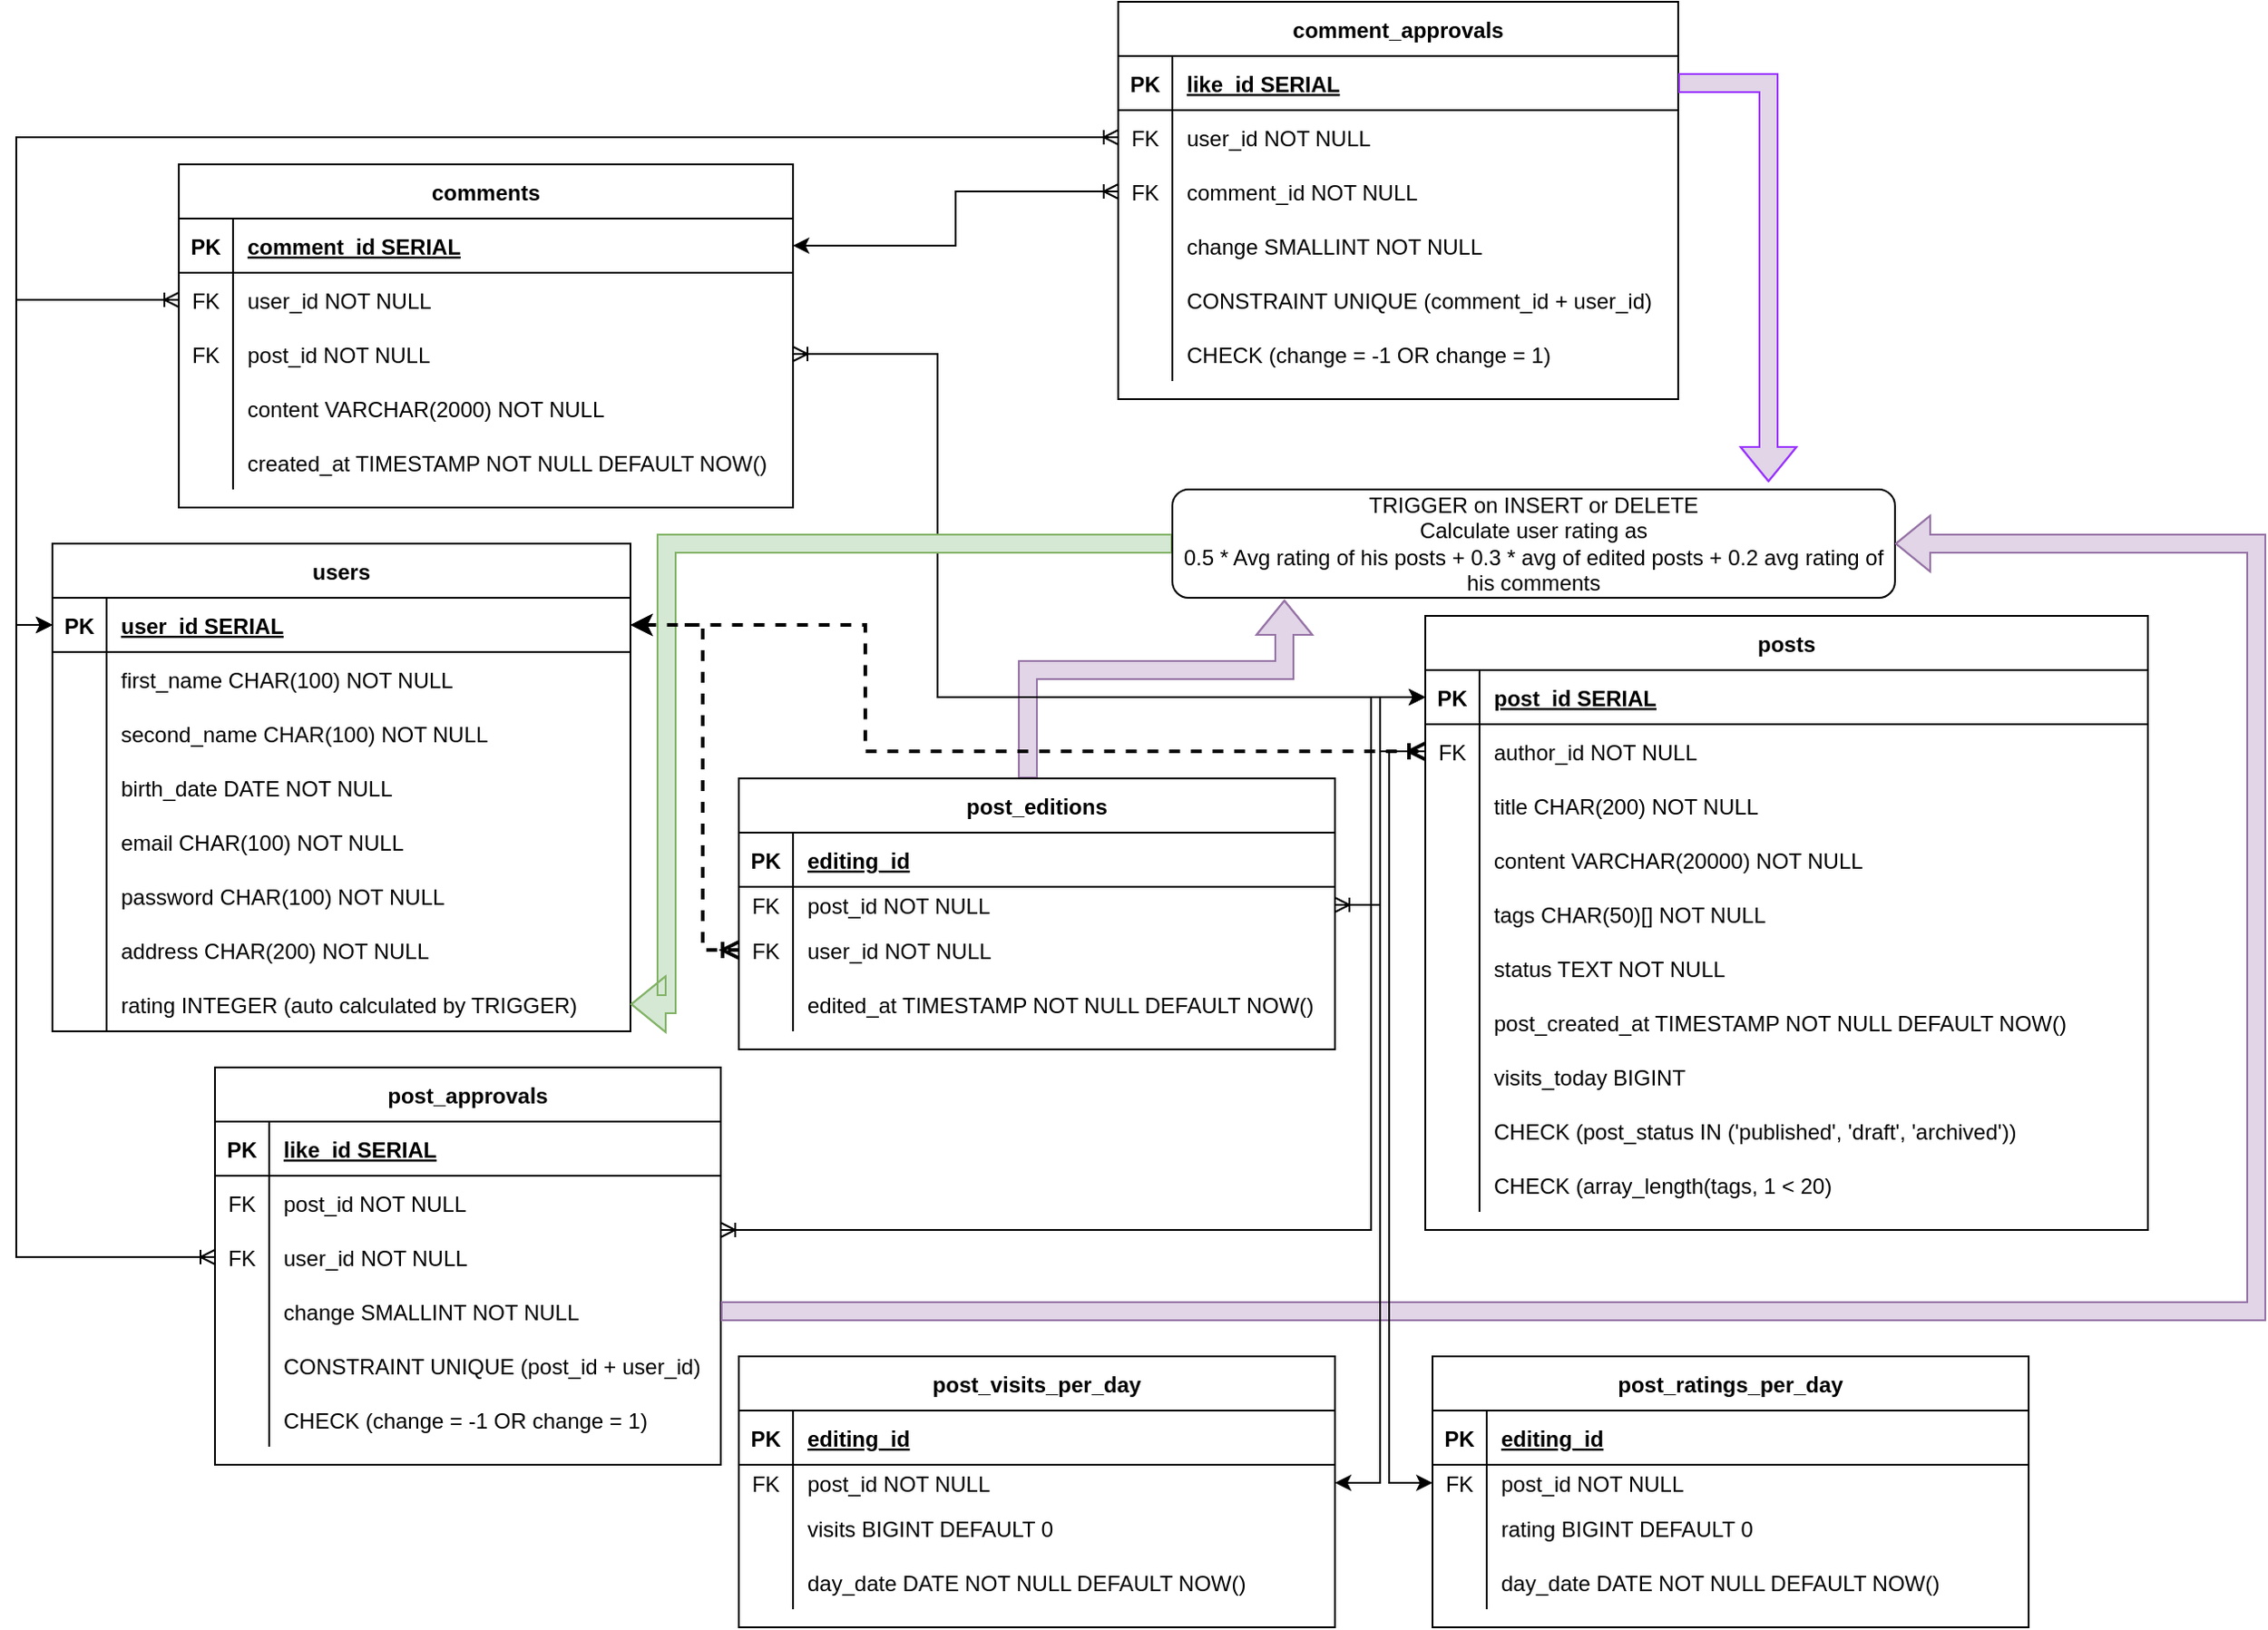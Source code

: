 <mxfile version="17.2.1" type="device"><diagram id="R2lEEEUBdFMjLlhIrx00" name="Page-1"><mxGraphModel dx="1102" dy="851" grid="1" gridSize="10" guides="1" tooltips="1" connect="1" arrows="1" fold="1" page="1" pageScale="1" pageWidth="850" pageHeight="1100" math="0" shadow="0" extFonts="Permanent Marker^https://fonts.googleapis.com/css?family=Permanent+Marker"><root><mxCell id="0"/><mxCell id="1" parent="0"/><mxCell id="bnBI5AGG5xUgS_cQOSex-1" value="users" style="shape=table;startSize=30;container=1;collapsible=1;childLayout=tableLayout;fixedRows=1;rowLines=0;fontStyle=1;align=center;resizeLast=1;" parent="1" vertex="1"><mxGeometry x="30" y="440" width="320" height="270" as="geometry"/></mxCell><mxCell id="bnBI5AGG5xUgS_cQOSex-2" value="" style="shape=partialRectangle;collapsible=0;dropTarget=0;pointerEvents=0;fillColor=none;points=[[0,0.5],[1,0.5]];portConstraint=eastwest;top=0;left=0;right=0;bottom=1;" parent="bnBI5AGG5xUgS_cQOSex-1" vertex="1"><mxGeometry y="30" width="320" height="30" as="geometry"/></mxCell><mxCell id="bnBI5AGG5xUgS_cQOSex-3" value="PK" style="shape=partialRectangle;overflow=hidden;connectable=0;fillColor=none;top=0;left=0;bottom=0;right=0;fontStyle=1;" parent="bnBI5AGG5xUgS_cQOSex-2" vertex="1"><mxGeometry width="30" height="30" as="geometry"><mxRectangle width="30" height="30" as="alternateBounds"/></mxGeometry></mxCell><mxCell id="bnBI5AGG5xUgS_cQOSex-4" value="user_id SERIAL" style="shape=partialRectangle;overflow=hidden;connectable=0;fillColor=none;top=0;left=0;bottom=0;right=0;align=left;spacingLeft=6;fontStyle=5;" parent="bnBI5AGG5xUgS_cQOSex-2" vertex="1"><mxGeometry x="30" width="290" height="30" as="geometry"><mxRectangle width="290" height="30" as="alternateBounds"/></mxGeometry></mxCell><mxCell id="bnBI5AGG5xUgS_cQOSex-5" value="" style="shape=partialRectangle;collapsible=0;dropTarget=0;pointerEvents=0;fillColor=none;points=[[0,0.5],[1,0.5]];portConstraint=eastwest;top=0;left=0;right=0;bottom=0;" parent="bnBI5AGG5xUgS_cQOSex-1" vertex="1"><mxGeometry y="60" width="320" height="30" as="geometry"/></mxCell><mxCell id="bnBI5AGG5xUgS_cQOSex-6" value="" style="shape=partialRectangle;overflow=hidden;connectable=0;fillColor=none;top=0;left=0;bottom=0;right=0;" parent="bnBI5AGG5xUgS_cQOSex-5" vertex="1"><mxGeometry width="30" height="30" as="geometry"><mxRectangle width="30" height="30" as="alternateBounds"/></mxGeometry></mxCell><mxCell id="bnBI5AGG5xUgS_cQOSex-7" value="first_name CHAR(100) NOT NULL    " style="shape=partialRectangle;overflow=hidden;connectable=0;fillColor=none;top=0;left=0;bottom=0;right=0;align=left;spacingLeft=6;" parent="bnBI5AGG5xUgS_cQOSex-5" vertex="1"><mxGeometry x="30" width="290" height="30" as="geometry"><mxRectangle width="290" height="30" as="alternateBounds"/></mxGeometry></mxCell><mxCell id="bnBI5AGG5xUgS_cQOSex-11" style="shape=partialRectangle;collapsible=0;dropTarget=0;pointerEvents=0;fillColor=none;points=[[0,0.5],[1,0.5]];portConstraint=eastwest;top=0;left=0;right=0;bottom=0;" parent="bnBI5AGG5xUgS_cQOSex-1" vertex="1"><mxGeometry y="90" width="320" height="30" as="geometry"/></mxCell><mxCell id="bnBI5AGG5xUgS_cQOSex-12" style="shape=partialRectangle;overflow=hidden;connectable=0;fillColor=none;top=0;left=0;bottom=0;right=0;" parent="bnBI5AGG5xUgS_cQOSex-11" vertex="1"><mxGeometry width="30" height="30" as="geometry"><mxRectangle width="30" height="30" as="alternateBounds"/></mxGeometry></mxCell><mxCell id="bnBI5AGG5xUgS_cQOSex-13" value="second_name CHAR(100) NOT NULL" style="shape=partialRectangle;overflow=hidden;connectable=0;fillColor=none;top=0;left=0;bottom=0;right=0;align=left;spacingLeft=6;" parent="bnBI5AGG5xUgS_cQOSex-11" vertex="1"><mxGeometry x="30" width="290" height="30" as="geometry"><mxRectangle width="290" height="30" as="alternateBounds"/></mxGeometry></mxCell><mxCell id="bnBI5AGG5xUgS_cQOSex-8" style="shape=partialRectangle;collapsible=0;dropTarget=0;pointerEvents=0;fillColor=none;points=[[0,0.5],[1,0.5]];portConstraint=eastwest;top=0;left=0;right=0;bottom=0;" parent="bnBI5AGG5xUgS_cQOSex-1" vertex="1"><mxGeometry y="120" width="320" height="30" as="geometry"/></mxCell><mxCell id="bnBI5AGG5xUgS_cQOSex-9" style="shape=partialRectangle;overflow=hidden;connectable=0;fillColor=none;top=0;left=0;bottom=0;right=0;" parent="bnBI5AGG5xUgS_cQOSex-8" vertex="1"><mxGeometry width="30" height="30" as="geometry"><mxRectangle width="30" height="30" as="alternateBounds"/></mxGeometry></mxCell><mxCell id="bnBI5AGG5xUgS_cQOSex-10" value="birth_date DATE NOT NULL" style="shape=partialRectangle;overflow=hidden;connectable=0;fillColor=none;top=0;left=0;bottom=0;right=0;align=left;spacingLeft=6;" parent="bnBI5AGG5xUgS_cQOSex-8" vertex="1"><mxGeometry x="30" width="290" height="30" as="geometry"><mxRectangle width="290" height="30" as="alternateBounds"/></mxGeometry></mxCell><mxCell id="bnBI5AGG5xUgS_cQOSex-14" style="shape=partialRectangle;collapsible=0;dropTarget=0;pointerEvents=0;fillColor=none;points=[[0,0.5],[1,0.5]];portConstraint=eastwest;top=0;left=0;right=0;bottom=0;" parent="bnBI5AGG5xUgS_cQOSex-1" vertex="1"><mxGeometry y="150" width="320" height="30" as="geometry"/></mxCell><mxCell id="bnBI5AGG5xUgS_cQOSex-15" style="shape=partialRectangle;overflow=hidden;connectable=0;fillColor=none;top=0;left=0;bottom=0;right=0;" parent="bnBI5AGG5xUgS_cQOSex-14" vertex="1"><mxGeometry width="30" height="30" as="geometry"><mxRectangle width="30" height="30" as="alternateBounds"/></mxGeometry></mxCell><mxCell id="bnBI5AGG5xUgS_cQOSex-16" value="email CHAR(100) NOT NULL" style="shape=partialRectangle;overflow=hidden;connectable=0;fillColor=none;top=0;left=0;bottom=0;right=0;align=left;spacingLeft=6;" parent="bnBI5AGG5xUgS_cQOSex-14" vertex="1"><mxGeometry x="30" width="290" height="30" as="geometry"><mxRectangle width="290" height="30" as="alternateBounds"/></mxGeometry></mxCell><mxCell id="bnBI5AGG5xUgS_cQOSex-17" style="shape=partialRectangle;collapsible=0;dropTarget=0;pointerEvents=0;fillColor=none;points=[[0,0.5],[1,0.5]];portConstraint=eastwest;top=0;left=0;right=0;bottom=0;" parent="bnBI5AGG5xUgS_cQOSex-1" vertex="1"><mxGeometry y="180" width="320" height="30" as="geometry"/></mxCell><mxCell id="bnBI5AGG5xUgS_cQOSex-18" style="shape=partialRectangle;overflow=hidden;connectable=0;fillColor=none;top=0;left=0;bottom=0;right=0;" parent="bnBI5AGG5xUgS_cQOSex-17" vertex="1"><mxGeometry width="30" height="30" as="geometry"><mxRectangle width="30" height="30" as="alternateBounds"/></mxGeometry></mxCell><mxCell id="bnBI5AGG5xUgS_cQOSex-19" value="password CHAR(100) NOT NULL" style="shape=partialRectangle;overflow=hidden;connectable=0;fillColor=none;top=0;left=0;bottom=0;right=0;align=left;spacingLeft=6;" parent="bnBI5AGG5xUgS_cQOSex-17" vertex="1"><mxGeometry x="30" width="290" height="30" as="geometry"><mxRectangle width="290" height="30" as="alternateBounds"/></mxGeometry></mxCell><mxCell id="bnBI5AGG5xUgS_cQOSex-20" style="shape=partialRectangle;collapsible=0;dropTarget=0;pointerEvents=0;fillColor=none;points=[[0,0.5],[1,0.5]];portConstraint=eastwest;top=0;left=0;right=0;bottom=0;" parent="bnBI5AGG5xUgS_cQOSex-1" vertex="1"><mxGeometry y="210" width="320" height="30" as="geometry"/></mxCell><mxCell id="bnBI5AGG5xUgS_cQOSex-21" style="shape=partialRectangle;overflow=hidden;connectable=0;fillColor=none;top=0;left=0;bottom=0;right=0;" parent="bnBI5AGG5xUgS_cQOSex-20" vertex="1"><mxGeometry width="30" height="30" as="geometry"><mxRectangle width="30" height="30" as="alternateBounds"/></mxGeometry></mxCell><mxCell id="bnBI5AGG5xUgS_cQOSex-22" value="address CHAR(200) NOT NULL" style="shape=partialRectangle;overflow=hidden;connectable=0;fillColor=none;top=0;left=0;bottom=0;right=0;align=left;spacingLeft=6;" parent="bnBI5AGG5xUgS_cQOSex-20" vertex="1"><mxGeometry x="30" width="290" height="30" as="geometry"><mxRectangle width="290" height="30" as="alternateBounds"/></mxGeometry></mxCell><mxCell id="glj_FDQaDgjEGRnlR0Y8-22" style="shape=partialRectangle;collapsible=0;dropTarget=0;pointerEvents=0;fillColor=none;points=[[0,0.5],[1,0.5]];portConstraint=eastwest;top=0;left=0;right=0;bottom=0;" parent="bnBI5AGG5xUgS_cQOSex-1" vertex="1"><mxGeometry y="240" width="320" height="30" as="geometry"/></mxCell><mxCell id="glj_FDQaDgjEGRnlR0Y8-23" style="shape=partialRectangle;overflow=hidden;connectable=0;fillColor=none;top=0;left=0;bottom=0;right=0;" parent="glj_FDQaDgjEGRnlR0Y8-22" vertex="1"><mxGeometry width="30" height="30" as="geometry"><mxRectangle width="30" height="30" as="alternateBounds"/></mxGeometry></mxCell><mxCell id="glj_FDQaDgjEGRnlR0Y8-24" value="rating INTEGER (auto calculated by TRIGGER)" style="shape=partialRectangle;overflow=hidden;connectable=0;fillColor=none;top=0;left=0;bottom=0;right=0;align=left;spacingLeft=6;" parent="glj_FDQaDgjEGRnlR0Y8-22" vertex="1"><mxGeometry x="30" width="290" height="30" as="geometry"><mxRectangle width="290" height="30" as="alternateBounds"/></mxGeometry></mxCell><mxCell id="bnBI5AGG5xUgS_cQOSex-23" value="posts" style="shape=table;startSize=30;container=1;collapsible=1;childLayout=tableLayout;fixedRows=1;rowLines=0;fontStyle=1;align=center;resizeLast=1;" parent="1" vertex="1"><mxGeometry x="790" y="480" width="400" height="340" as="geometry"/></mxCell><mxCell id="bnBI5AGG5xUgS_cQOSex-24" value="" style="shape=tableRow;horizontal=0;startSize=0;swimlaneHead=0;swimlaneBody=0;fillColor=none;collapsible=0;dropTarget=0;points=[[0,0.5],[1,0.5]];portConstraint=eastwest;top=0;left=0;right=0;bottom=1;" parent="bnBI5AGG5xUgS_cQOSex-23" vertex="1"><mxGeometry y="30" width="400" height="30" as="geometry"/></mxCell><mxCell id="bnBI5AGG5xUgS_cQOSex-25" value="PK" style="shape=partialRectangle;connectable=0;fillColor=none;top=0;left=0;bottom=0;right=0;fontStyle=1;overflow=hidden;" parent="bnBI5AGG5xUgS_cQOSex-24" vertex="1"><mxGeometry width="30" height="30" as="geometry"><mxRectangle width="30" height="30" as="alternateBounds"/></mxGeometry></mxCell><mxCell id="bnBI5AGG5xUgS_cQOSex-26" value="post_id SERIAL" style="shape=partialRectangle;connectable=0;fillColor=none;top=0;left=0;bottom=0;right=0;align=left;spacingLeft=6;fontStyle=5;overflow=hidden;" parent="bnBI5AGG5xUgS_cQOSex-24" vertex="1"><mxGeometry x="30" width="370" height="30" as="geometry"><mxRectangle width="370" height="30" as="alternateBounds"/></mxGeometry></mxCell><mxCell id="bnBI5AGG5xUgS_cQOSex-148" style="shape=tableRow;horizontal=0;startSize=0;swimlaneHead=0;swimlaneBody=0;fillColor=none;collapsible=0;dropTarget=0;points=[[0,0.5],[1,0.5]];portConstraint=eastwest;top=0;left=0;right=0;bottom=0;" parent="bnBI5AGG5xUgS_cQOSex-23" vertex="1"><mxGeometry y="60" width="400" height="30" as="geometry"/></mxCell><mxCell id="bnBI5AGG5xUgS_cQOSex-149" value="FK" style="shape=partialRectangle;connectable=0;fillColor=none;top=0;left=0;bottom=0;right=0;editable=1;overflow=hidden;" parent="bnBI5AGG5xUgS_cQOSex-148" vertex="1"><mxGeometry width="30" height="30" as="geometry"><mxRectangle width="30" height="30" as="alternateBounds"/></mxGeometry></mxCell><mxCell id="bnBI5AGG5xUgS_cQOSex-150" value="author_id NOT NULL" style="shape=partialRectangle;connectable=0;fillColor=none;top=0;left=0;bottom=0;right=0;align=left;spacingLeft=6;overflow=hidden;" parent="bnBI5AGG5xUgS_cQOSex-148" vertex="1"><mxGeometry x="30" width="370" height="30" as="geometry"><mxRectangle width="370" height="30" as="alternateBounds"/></mxGeometry></mxCell><mxCell id="bnBI5AGG5xUgS_cQOSex-27" value="" style="shape=tableRow;horizontal=0;startSize=0;swimlaneHead=0;swimlaneBody=0;fillColor=none;collapsible=0;dropTarget=0;points=[[0,0.5],[1,0.5]];portConstraint=eastwest;top=0;left=0;right=0;bottom=0;" parent="bnBI5AGG5xUgS_cQOSex-23" vertex="1"><mxGeometry y="90" width="400" height="30" as="geometry"/></mxCell><mxCell id="bnBI5AGG5xUgS_cQOSex-28" value="" style="shape=partialRectangle;connectable=0;fillColor=none;top=0;left=0;bottom=0;right=0;editable=1;overflow=hidden;" parent="bnBI5AGG5xUgS_cQOSex-27" vertex="1"><mxGeometry width="30" height="30" as="geometry"><mxRectangle width="30" height="30" as="alternateBounds"/></mxGeometry></mxCell><mxCell id="bnBI5AGG5xUgS_cQOSex-29" value="title CHAR(200) NOT NULL" style="shape=partialRectangle;connectable=0;fillColor=none;top=0;left=0;bottom=0;right=0;align=left;spacingLeft=6;overflow=hidden;" parent="bnBI5AGG5xUgS_cQOSex-27" vertex="1"><mxGeometry x="30" width="370" height="30" as="geometry"><mxRectangle width="370" height="30" as="alternateBounds"/></mxGeometry></mxCell><mxCell id="bnBI5AGG5xUgS_cQOSex-30" value="" style="shape=tableRow;horizontal=0;startSize=0;swimlaneHead=0;swimlaneBody=0;fillColor=none;collapsible=0;dropTarget=0;points=[[0,0.5],[1,0.5]];portConstraint=eastwest;top=0;left=0;right=0;bottom=0;" parent="bnBI5AGG5xUgS_cQOSex-23" vertex="1"><mxGeometry y="120" width="400" height="30" as="geometry"/></mxCell><mxCell id="bnBI5AGG5xUgS_cQOSex-31" value="" style="shape=partialRectangle;connectable=0;fillColor=none;top=0;left=0;bottom=0;right=0;editable=1;overflow=hidden;" parent="bnBI5AGG5xUgS_cQOSex-30" vertex="1"><mxGeometry width="30" height="30" as="geometry"><mxRectangle width="30" height="30" as="alternateBounds"/></mxGeometry></mxCell><mxCell id="bnBI5AGG5xUgS_cQOSex-32" value="content VARCHAR(20000) NOT NULL" style="shape=partialRectangle;connectable=0;fillColor=none;top=0;left=0;bottom=0;right=0;align=left;spacingLeft=6;overflow=hidden;" parent="bnBI5AGG5xUgS_cQOSex-30" vertex="1"><mxGeometry x="30" width="370" height="30" as="geometry"><mxRectangle width="370" height="30" as="alternateBounds"/></mxGeometry></mxCell><mxCell id="bnBI5AGG5xUgS_cQOSex-33" value="" style="shape=tableRow;horizontal=0;startSize=0;swimlaneHead=0;swimlaneBody=0;fillColor=none;collapsible=0;dropTarget=0;points=[[0,0.5],[1,0.5]];portConstraint=eastwest;top=0;left=0;right=0;bottom=0;" parent="bnBI5AGG5xUgS_cQOSex-23" vertex="1"><mxGeometry y="150" width="400" height="30" as="geometry"/></mxCell><mxCell id="bnBI5AGG5xUgS_cQOSex-34" value="" style="shape=partialRectangle;connectable=0;fillColor=none;top=0;left=0;bottom=0;right=0;editable=1;overflow=hidden;" parent="bnBI5AGG5xUgS_cQOSex-33" vertex="1"><mxGeometry width="30" height="30" as="geometry"><mxRectangle width="30" height="30" as="alternateBounds"/></mxGeometry></mxCell><mxCell id="bnBI5AGG5xUgS_cQOSex-35" value="tags CHAR(50)[] NOT NULL" style="shape=partialRectangle;connectable=0;fillColor=none;top=0;left=0;bottom=0;right=0;align=left;spacingLeft=6;overflow=hidden;" parent="bnBI5AGG5xUgS_cQOSex-33" vertex="1"><mxGeometry x="30" width="370" height="30" as="geometry"><mxRectangle width="370" height="30" as="alternateBounds"/></mxGeometry></mxCell><mxCell id="bnBI5AGG5xUgS_cQOSex-36" style="shape=tableRow;horizontal=0;startSize=0;swimlaneHead=0;swimlaneBody=0;fillColor=none;collapsible=0;dropTarget=0;points=[[0,0.5],[1,0.5]];portConstraint=eastwest;top=0;left=0;right=0;bottom=0;" parent="bnBI5AGG5xUgS_cQOSex-23" vertex="1"><mxGeometry y="180" width="400" height="30" as="geometry"/></mxCell><mxCell id="bnBI5AGG5xUgS_cQOSex-37" style="shape=partialRectangle;connectable=0;fillColor=none;top=0;left=0;bottom=0;right=0;editable=1;overflow=hidden;" parent="bnBI5AGG5xUgS_cQOSex-36" vertex="1"><mxGeometry width="30" height="30" as="geometry"><mxRectangle width="30" height="30" as="alternateBounds"/></mxGeometry></mxCell><mxCell id="bnBI5AGG5xUgS_cQOSex-38" value="status TEXT NOT NULL" style="shape=partialRectangle;connectable=0;fillColor=none;top=0;left=0;bottom=0;right=0;align=left;spacingLeft=6;overflow=hidden;" parent="bnBI5AGG5xUgS_cQOSex-36" vertex="1"><mxGeometry x="30" width="370" height="30" as="geometry"><mxRectangle width="370" height="30" as="alternateBounds"/></mxGeometry></mxCell><mxCell id="bnBI5AGG5xUgS_cQOSex-177" style="shape=tableRow;horizontal=0;startSize=0;swimlaneHead=0;swimlaneBody=0;fillColor=none;collapsible=0;dropTarget=0;points=[[0,0.5],[1,0.5]];portConstraint=eastwest;top=0;left=0;right=0;bottom=0;" parent="bnBI5AGG5xUgS_cQOSex-23" vertex="1"><mxGeometry y="210" width="400" height="30" as="geometry"/></mxCell><mxCell id="bnBI5AGG5xUgS_cQOSex-178" style="shape=partialRectangle;connectable=0;fillColor=none;top=0;left=0;bottom=0;right=0;editable=1;overflow=hidden;" parent="bnBI5AGG5xUgS_cQOSex-177" vertex="1"><mxGeometry width="30" height="30" as="geometry"><mxRectangle width="30" height="30" as="alternateBounds"/></mxGeometry></mxCell><mxCell id="bnBI5AGG5xUgS_cQOSex-179" value="post_created_at TIMESTAMP NOT NULL DEFAULT NOW()" style="shape=partialRectangle;connectable=0;fillColor=none;top=0;left=0;bottom=0;right=0;align=left;spacingLeft=6;overflow=hidden;" parent="bnBI5AGG5xUgS_cQOSex-177" vertex="1"><mxGeometry x="30" width="370" height="30" as="geometry"><mxRectangle width="370" height="30" as="alternateBounds"/></mxGeometry></mxCell><mxCell id="glj_FDQaDgjEGRnlR0Y8-30" style="shape=tableRow;horizontal=0;startSize=0;swimlaneHead=0;swimlaneBody=0;fillColor=none;collapsible=0;dropTarget=0;points=[[0,0.5],[1,0.5]];portConstraint=eastwest;top=0;left=0;right=0;bottom=0;" parent="bnBI5AGG5xUgS_cQOSex-23" vertex="1"><mxGeometry y="240" width="400" height="30" as="geometry"/></mxCell><mxCell id="glj_FDQaDgjEGRnlR0Y8-31" style="shape=partialRectangle;connectable=0;fillColor=none;top=0;left=0;bottom=0;right=0;editable=1;overflow=hidden;" parent="glj_FDQaDgjEGRnlR0Y8-30" vertex="1"><mxGeometry width="30" height="30" as="geometry"><mxRectangle width="30" height="30" as="alternateBounds"/></mxGeometry></mxCell><mxCell id="glj_FDQaDgjEGRnlR0Y8-32" value="visits_today BIGINT" style="shape=partialRectangle;connectable=0;fillColor=none;top=0;left=0;bottom=0;right=0;align=left;spacingLeft=6;overflow=hidden;" parent="glj_FDQaDgjEGRnlR0Y8-30" vertex="1"><mxGeometry x="30" width="370" height="30" as="geometry"><mxRectangle width="370" height="30" as="alternateBounds"/></mxGeometry></mxCell><mxCell id="bnBI5AGG5xUgS_cQOSex-39" style="shape=tableRow;horizontal=0;startSize=0;swimlaneHead=0;swimlaneBody=0;fillColor=none;collapsible=0;dropTarget=0;points=[[0,0.5],[1,0.5]];portConstraint=eastwest;top=0;left=0;right=0;bottom=0;" parent="bnBI5AGG5xUgS_cQOSex-23" vertex="1"><mxGeometry y="270" width="400" height="30" as="geometry"/></mxCell><mxCell id="bnBI5AGG5xUgS_cQOSex-40" style="shape=partialRectangle;connectable=0;fillColor=none;top=0;left=0;bottom=0;right=0;editable=1;overflow=hidden;" parent="bnBI5AGG5xUgS_cQOSex-39" vertex="1"><mxGeometry width="30" height="30" as="geometry"><mxRectangle width="30" height="30" as="alternateBounds"/></mxGeometry></mxCell><mxCell id="bnBI5AGG5xUgS_cQOSex-41" value="CHECK (post_status IN ('published', 'draft', 'archived'))" style="shape=partialRectangle;connectable=0;fillColor=none;top=0;left=0;bottom=0;right=0;align=left;spacingLeft=6;overflow=hidden;" parent="bnBI5AGG5xUgS_cQOSex-39" vertex="1"><mxGeometry x="30" width="370" height="30" as="geometry"><mxRectangle width="370" height="30" as="alternateBounds"/></mxGeometry></mxCell><mxCell id="glj_FDQaDgjEGRnlR0Y8-1" style="shape=tableRow;horizontal=0;startSize=0;swimlaneHead=0;swimlaneBody=0;fillColor=none;collapsible=0;dropTarget=0;points=[[0,0.5],[1,0.5]];portConstraint=eastwest;top=0;left=0;right=0;bottom=0;" parent="bnBI5AGG5xUgS_cQOSex-23" vertex="1"><mxGeometry y="300" width="400" height="30" as="geometry"/></mxCell><mxCell id="glj_FDQaDgjEGRnlR0Y8-2" style="shape=partialRectangle;connectable=0;fillColor=none;top=0;left=0;bottom=0;right=0;editable=1;overflow=hidden;" parent="glj_FDQaDgjEGRnlR0Y8-1" vertex="1"><mxGeometry width="30" height="30" as="geometry"><mxRectangle width="30" height="30" as="alternateBounds"/></mxGeometry></mxCell><mxCell id="glj_FDQaDgjEGRnlR0Y8-3" value="CHECK (array_length(tags, 1 &lt; 20)" style="shape=partialRectangle;connectable=0;fillColor=none;top=0;left=0;bottom=0;right=0;align=left;spacingLeft=6;overflow=hidden;" parent="glj_FDQaDgjEGRnlR0Y8-1" vertex="1"><mxGeometry x="30" width="370" height="30" as="geometry"><mxRectangle width="370" height="30" as="alternateBounds"/></mxGeometry></mxCell><mxCell id="bnBI5AGG5xUgS_cQOSex-79" style="edgeStyle=orthogonalEdgeStyle;rounded=0;jumpStyle=none;orthogonalLoop=1;jettySize=auto;html=1;entryX=0;entryY=0.5;entryDx=0;entryDy=0;startArrow=ERoneToMany;startFill=0;endArrow=classic;endFill=1;exitX=0;exitY=0.5;exitDx=0;exitDy=0;" parent="1" source="bnBI5AGG5xUgS_cQOSex-76" target="bnBI5AGG5xUgS_cQOSex-2" edge="1"><mxGeometry relative="1" as="geometry"/></mxCell><mxCell id="bnBI5AGG5xUgS_cQOSex-42" value="post_approvals" style="shape=table;startSize=30;container=1;collapsible=1;childLayout=tableLayout;fixedRows=1;rowLines=0;fontStyle=1;align=center;resizeLast=1;" parent="1" vertex="1"><mxGeometry x="120" y="730" width="280" height="220" as="geometry"/></mxCell><mxCell id="bnBI5AGG5xUgS_cQOSex-43" value="" style="shape=tableRow;horizontal=0;startSize=0;swimlaneHead=0;swimlaneBody=0;fillColor=none;collapsible=0;dropTarget=0;points=[[0,0.5],[1,0.5]];portConstraint=eastwest;top=0;left=0;right=0;bottom=1;" parent="bnBI5AGG5xUgS_cQOSex-42" vertex="1"><mxGeometry y="30" width="280" height="30" as="geometry"/></mxCell><mxCell id="bnBI5AGG5xUgS_cQOSex-44" value="PK" style="shape=partialRectangle;connectable=0;fillColor=none;top=0;left=0;bottom=0;right=0;fontStyle=1;overflow=hidden;" parent="bnBI5AGG5xUgS_cQOSex-43" vertex="1"><mxGeometry width="30" height="30" as="geometry"><mxRectangle width="30" height="30" as="alternateBounds"/></mxGeometry></mxCell><mxCell id="bnBI5AGG5xUgS_cQOSex-45" value="like_id SERIAL" style="shape=partialRectangle;connectable=0;fillColor=none;top=0;left=0;bottom=0;right=0;align=left;spacingLeft=6;fontStyle=5;overflow=hidden;" parent="bnBI5AGG5xUgS_cQOSex-43" vertex="1"><mxGeometry x="30" width="250" height="30" as="geometry"><mxRectangle width="250" height="30" as="alternateBounds"/></mxGeometry></mxCell><mxCell id="bnBI5AGG5xUgS_cQOSex-46" value="" style="shape=tableRow;horizontal=0;startSize=0;swimlaneHead=0;swimlaneBody=0;fillColor=none;collapsible=0;dropTarget=0;points=[[0,0.5],[1,0.5]];portConstraint=eastwest;top=0;left=0;right=0;bottom=0;" parent="bnBI5AGG5xUgS_cQOSex-42" vertex="1"><mxGeometry y="60" width="280" height="30" as="geometry"/></mxCell><mxCell id="bnBI5AGG5xUgS_cQOSex-47" value="FK" style="shape=partialRectangle;connectable=0;fillColor=none;top=0;left=0;bottom=0;right=0;editable=1;overflow=hidden;" parent="bnBI5AGG5xUgS_cQOSex-46" vertex="1"><mxGeometry width="30" height="30" as="geometry"><mxRectangle width="30" height="30" as="alternateBounds"/></mxGeometry></mxCell><mxCell id="bnBI5AGG5xUgS_cQOSex-48" value="post_id NOT NULL" style="shape=partialRectangle;connectable=0;fillColor=none;top=0;left=0;bottom=0;right=0;align=left;spacingLeft=6;overflow=hidden;" parent="bnBI5AGG5xUgS_cQOSex-46" vertex="1"><mxGeometry x="30" width="250" height="30" as="geometry"><mxRectangle width="250" height="30" as="alternateBounds"/></mxGeometry></mxCell><mxCell id="bnBI5AGG5xUgS_cQOSex-76" style="shape=tableRow;horizontal=0;startSize=0;swimlaneHead=0;swimlaneBody=0;fillColor=none;collapsible=0;dropTarget=0;points=[[0,0.5],[1,0.5]];portConstraint=eastwest;top=0;left=0;right=0;bottom=0;" parent="bnBI5AGG5xUgS_cQOSex-42" vertex="1"><mxGeometry y="90" width="280" height="30" as="geometry"/></mxCell><mxCell id="bnBI5AGG5xUgS_cQOSex-77" value="FK" style="shape=partialRectangle;connectable=0;fillColor=none;top=0;left=0;bottom=0;right=0;editable=1;overflow=hidden;" parent="bnBI5AGG5xUgS_cQOSex-76" vertex="1"><mxGeometry width="30" height="30" as="geometry"><mxRectangle width="30" height="30" as="alternateBounds"/></mxGeometry></mxCell><mxCell id="bnBI5AGG5xUgS_cQOSex-78" value="user_id NOT NULL" style="shape=partialRectangle;connectable=0;fillColor=none;top=0;left=0;bottom=0;right=0;align=left;spacingLeft=6;overflow=hidden;" parent="bnBI5AGG5xUgS_cQOSex-76" vertex="1"><mxGeometry x="30" width="250" height="30" as="geometry"><mxRectangle width="250" height="30" as="alternateBounds"/></mxGeometry></mxCell><mxCell id="bnBI5AGG5xUgS_cQOSex-73" style="shape=tableRow;horizontal=0;startSize=0;swimlaneHead=0;swimlaneBody=0;fillColor=none;collapsible=0;dropTarget=0;points=[[0,0.5],[1,0.5]];portConstraint=eastwest;top=0;left=0;right=0;bottom=0;" parent="bnBI5AGG5xUgS_cQOSex-42" vertex="1"><mxGeometry y="120" width="280" height="30" as="geometry"/></mxCell><mxCell id="bnBI5AGG5xUgS_cQOSex-74" style="shape=partialRectangle;connectable=0;fillColor=none;top=0;left=0;bottom=0;right=0;editable=1;overflow=hidden;" parent="bnBI5AGG5xUgS_cQOSex-73" vertex="1"><mxGeometry width="30" height="30" as="geometry"><mxRectangle width="30" height="30" as="alternateBounds"/></mxGeometry></mxCell><mxCell id="bnBI5AGG5xUgS_cQOSex-75" value="change SMALLINT NOT NULL" style="shape=partialRectangle;connectable=0;fillColor=none;top=0;left=0;bottom=0;right=0;align=left;spacingLeft=6;overflow=hidden;" parent="bnBI5AGG5xUgS_cQOSex-73" vertex="1"><mxGeometry x="30" width="250" height="30" as="geometry"><mxRectangle width="250" height="30" as="alternateBounds"/></mxGeometry></mxCell><mxCell id="bnBI5AGG5xUgS_cQOSex-80" style="shape=tableRow;horizontal=0;startSize=0;swimlaneHead=0;swimlaneBody=0;fillColor=none;collapsible=0;dropTarget=0;points=[[0,0.5],[1,0.5]];portConstraint=eastwest;top=0;left=0;right=0;bottom=0;" parent="bnBI5AGG5xUgS_cQOSex-42" vertex="1"><mxGeometry y="150" width="280" height="30" as="geometry"/></mxCell><mxCell id="bnBI5AGG5xUgS_cQOSex-81" style="shape=partialRectangle;connectable=0;fillColor=none;top=0;left=0;bottom=0;right=0;editable=1;overflow=hidden;" parent="bnBI5AGG5xUgS_cQOSex-80" vertex="1"><mxGeometry width="30" height="30" as="geometry"><mxRectangle width="30" height="30" as="alternateBounds"/></mxGeometry></mxCell><mxCell id="bnBI5AGG5xUgS_cQOSex-82" value="CONSTRAINT UNIQUE (post_id + user_id)" style="shape=partialRectangle;connectable=0;fillColor=none;top=0;left=0;bottom=0;right=0;align=left;spacingLeft=6;overflow=hidden;" parent="bnBI5AGG5xUgS_cQOSex-80" vertex="1"><mxGeometry x="30" width="250" height="30" as="geometry"><mxRectangle width="250" height="30" as="alternateBounds"/></mxGeometry></mxCell><mxCell id="glj_FDQaDgjEGRnlR0Y8-7" style="shape=tableRow;horizontal=0;startSize=0;swimlaneHead=0;swimlaneBody=0;fillColor=none;collapsible=0;dropTarget=0;points=[[0,0.5],[1,0.5]];portConstraint=eastwest;top=0;left=0;right=0;bottom=0;" parent="bnBI5AGG5xUgS_cQOSex-42" vertex="1"><mxGeometry y="180" width="280" height="30" as="geometry"/></mxCell><mxCell id="glj_FDQaDgjEGRnlR0Y8-8" style="shape=partialRectangle;connectable=0;fillColor=none;top=0;left=0;bottom=0;right=0;editable=1;overflow=hidden;" parent="glj_FDQaDgjEGRnlR0Y8-7" vertex="1"><mxGeometry width="30" height="30" as="geometry"><mxRectangle width="30" height="30" as="alternateBounds"/></mxGeometry></mxCell><mxCell id="glj_FDQaDgjEGRnlR0Y8-9" value="CHECK (change = -1 OR change = 1)" style="shape=partialRectangle;connectable=0;fillColor=none;top=0;left=0;bottom=0;right=0;align=left;spacingLeft=6;overflow=hidden;" parent="glj_FDQaDgjEGRnlR0Y8-7" vertex="1"><mxGeometry x="30" width="250" height="30" as="geometry"><mxRectangle width="250" height="30" as="alternateBounds"/></mxGeometry></mxCell><mxCell id="bnBI5AGG5xUgS_cQOSex-105" style="edgeStyle=orthogonalEdgeStyle;rounded=0;jumpStyle=none;orthogonalLoop=1;jettySize=auto;html=1;entryX=0;entryY=0.5;entryDx=0;entryDy=0;startArrow=ERoneToMany;startFill=0;endArrow=classic;endFill=1;exitX=0;exitY=0.5;exitDx=0;exitDy=0;" parent="1" source="bnBI5AGG5xUgS_cQOSex-102" target="bnBI5AGG5xUgS_cQOSex-2" edge="1"><mxGeometry relative="1" as="geometry"/></mxCell><mxCell id="bnBI5AGG5xUgS_cQOSex-83" value="comments" style="shape=table;startSize=30;container=1;collapsible=1;childLayout=tableLayout;fixedRows=1;rowLines=0;fontStyle=1;align=center;resizeLast=1;" parent="1" vertex="1"><mxGeometry x="100" y="230" width="340" height="190" as="geometry"/></mxCell><mxCell id="bnBI5AGG5xUgS_cQOSex-84" value="" style="shape=tableRow;horizontal=0;startSize=0;swimlaneHead=0;swimlaneBody=0;fillColor=none;collapsible=0;dropTarget=0;points=[[0,0.5],[1,0.5]];portConstraint=eastwest;top=0;left=0;right=0;bottom=1;" parent="bnBI5AGG5xUgS_cQOSex-83" vertex="1"><mxGeometry y="30" width="340" height="30" as="geometry"/></mxCell><mxCell id="bnBI5AGG5xUgS_cQOSex-85" value="PK" style="shape=partialRectangle;connectable=0;fillColor=none;top=0;left=0;bottom=0;right=0;fontStyle=1;overflow=hidden;" parent="bnBI5AGG5xUgS_cQOSex-84" vertex="1"><mxGeometry width="30" height="30" as="geometry"><mxRectangle width="30" height="30" as="alternateBounds"/></mxGeometry></mxCell><mxCell id="bnBI5AGG5xUgS_cQOSex-86" value="comment_id SERIAL" style="shape=partialRectangle;connectable=0;fillColor=none;top=0;left=0;bottom=0;right=0;align=left;spacingLeft=6;fontStyle=5;overflow=hidden;" parent="bnBI5AGG5xUgS_cQOSex-84" vertex="1"><mxGeometry x="30" width="310" height="30" as="geometry"><mxRectangle width="310" height="30" as="alternateBounds"/></mxGeometry></mxCell><mxCell id="bnBI5AGG5xUgS_cQOSex-102" style="shape=tableRow;horizontal=0;startSize=0;swimlaneHead=0;swimlaneBody=0;fillColor=none;collapsible=0;dropTarget=0;points=[[0,0.5],[1,0.5]];portConstraint=eastwest;top=0;left=0;right=0;bottom=0;" parent="bnBI5AGG5xUgS_cQOSex-83" vertex="1"><mxGeometry y="60" width="340" height="30" as="geometry"/></mxCell><mxCell id="bnBI5AGG5xUgS_cQOSex-103" value="FK" style="shape=partialRectangle;connectable=0;fillColor=none;top=0;left=0;bottom=0;right=0;editable=1;overflow=hidden;" parent="bnBI5AGG5xUgS_cQOSex-102" vertex="1"><mxGeometry width="30" height="30" as="geometry"><mxRectangle width="30" height="30" as="alternateBounds"/></mxGeometry></mxCell><mxCell id="bnBI5AGG5xUgS_cQOSex-104" value="user_id NOT NULL" style="shape=partialRectangle;connectable=0;fillColor=none;top=0;left=0;bottom=0;right=0;align=left;spacingLeft=6;overflow=hidden;" parent="bnBI5AGG5xUgS_cQOSex-102" vertex="1"><mxGeometry x="30" width="310" height="30" as="geometry"><mxRectangle width="310" height="30" as="alternateBounds"/></mxGeometry></mxCell><mxCell id="bnBI5AGG5xUgS_cQOSex-106" style="shape=tableRow;horizontal=0;startSize=0;swimlaneHead=0;swimlaneBody=0;fillColor=none;collapsible=0;dropTarget=0;points=[[0,0.5],[1,0.5]];portConstraint=eastwest;top=0;left=0;right=0;bottom=0;" parent="bnBI5AGG5xUgS_cQOSex-83" vertex="1"><mxGeometry y="90" width="340" height="30" as="geometry"/></mxCell><mxCell id="bnBI5AGG5xUgS_cQOSex-107" value="FK" style="shape=partialRectangle;connectable=0;fillColor=none;top=0;left=0;bottom=0;right=0;editable=1;overflow=hidden;" parent="bnBI5AGG5xUgS_cQOSex-106" vertex="1"><mxGeometry width="30" height="30" as="geometry"><mxRectangle width="30" height="30" as="alternateBounds"/></mxGeometry></mxCell><mxCell id="bnBI5AGG5xUgS_cQOSex-108" value="post_id NOT NULL" style="shape=partialRectangle;connectable=0;fillColor=none;top=0;left=0;bottom=0;right=0;align=left;spacingLeft=6;overflow=hidden;" parent="bnBI5AGG5xUgS_cQOSex-106" vertex="1"><mxGeometry x="30" width="310" height="30" as="geometry"><mxRectangle width="310" height="30" as="alternateBounds"/></mxGeometry></mxCell><mxCell id="bnBI5AGG5xUgS_cQOSex-87" value="" style="shape=tableRow;horizontal=0;startSize=0;swimlaneHead=0;swimlaneBody=0;fillColor=none;collapsible=0;dropTarget=0;points=[[0,0.5],[1,0.5]];portConstraint=eastwest;top=0;left=0;right=0;bottom=0;" parent="bnBI5AGG5xUgS_cQOSex-83" vertex="1"><mxGeometry y="120" width="340" height="30" as="geometry"/></mxCell><mxCell id="bnBI5AGG5xUgS_cQOSex-88" value="" style="shape=partialRectangle;connectable=0;fillColor=none;top=0;left=0;bottom=0;right=0;editable=1;overflow=hidden;" parent="bnBI5AGG5xUgS_cQOSex-87" vertex="1"><mxGeometry width="30" height="30" as="geometry"><mxRectangle width="30" height="30" as="alternateBounds"/></mxGeometry></mxCell><mxCell id="bnBI5AGG5xUgS_cQOSex-89" value="content VARCHAR(2000) NOT NULL" style="shape=partialRectangle;connectable=0;fillColor=none;top=0;left=0;bottom=0;right=0;align=left;spacingLeft=6;overflow=hidden;" parent="bnBI5AGG5xUgS_cQOSex-87" vertex="1"><mxGeometry x="30" width="310" height="30" as="geometry"><mxRectangle width="310" height="30" as="alternateBounds"/></mxGeometry></mxCell><mxCell id="bnBI5AGG5xUgS_cQOSex-181" style="shape=tableRow;horizontal=0;startSize=0;swimlaneHead=0;swimlaneBody=0;fillColor=none;collapsible=0;dropTarget=0;points=[[0,0.5],[1,0.5]];portConstraint=eastwest;top=0;left=0;right=0;bottom=0;" parent="bnBI5AGG5xUgS_cQOSex-83" vertex="1"><mxGeometry y="150" width="340" height="30" as="geometry"/></mxCell><mxCell id="bnBI5AGG5xUgS_cQOSex-182" style="shape=partialRectangle;connectable=0;fillColor=none;top=0;left=0;bottom=0;right=0;editable=1;overflow=hidden;" parent="bnBI5AGG5xUgS_cQOSex-181" vertex="1"><mxGeometry width="30" height="30" as="geometry"><mxRectangle width="30" height="30" as="alternateBounds"/></mxGeometry></mxCell><mxCell id="bnBI5AGG5xUgS_cQOSex-183" value="created_at TIMESTAMP NOT NULL DEFAULT NOW()" style="shape=partialRectangle;connectable=0;fillColor=none;top=0;left=0;bottom=0;right=0;align=left;spacingLeft=6;overflow=hidden;" parent="bnBI5AGG5xUgS_cQOSex-181" vertex="1"><mxGeometry x="30" width="310" height="30" as="geometry"><mxRectangle width="310" height="30" as="alternateBounds"/></mxGeometry></mxCell><mxCell id="bnBI5AGG5xUgS_cQOSex-110" value="comment_approvals" style="shape=table;startSize=30;container=1;collapsible=1;childLayout=tableLayout;fixedRows=1;rowLines=0;fontStyle=1;align=center;resizeLast=1;" parent="1" vertex="1"><mxGeometry x="620" y="140" width="310" height="220" as="geometry"/></mxCell><mxCell id="bnBI5AGG5xUgS_cQOSex-111" value="" style="shape=tableRow;horizontal=0;startSize=0;swimlaneHead=0;swimlaneBody=0;fillColor=none;collapsible=0;dropTarget=0;points=[[0,0.5],[1,0.5]];portConstraint=eastwest;top=0;left=0;right=0;bottom=1;" parent="bnBI5AGG5xUgS_cQOSex-110" vertex="1"><mxGeometry y="30" width="310" height="30" as="geometry"/></mxCell><mxCell id="bnBI5AGG5xUgS_cQOSex-112" value="PK" style="shape=partialRectangle;connectable=0;fillColor=none;top=0;left=0;bottom=0;right=0;fontStyle=1;overflow=hidden;" parent="bnBI5AGG5xUgS_cQOSex-111" vertex="1"><mxGeometry width="30" height="30" as="geometry"><mxRectangle width="30" height="30" as="alternateBounds"/></mxGeometry></mxCell><mxCell id="bnBI5AGG5xUgS_cQOSex-113" value="like_id SERIAL" style="shape=partialRectangle;connectable=0;fillColor=none;top=0;left=0;bottom=0;right=0;align=left;spacingLeft=6;fontStyle=5;overflow=hidden;" parent="bnBI5AGG5xUgS_cQOSex-111" vertex="1"><mxGeometry x="30" width="280" height="30" as="geometry"><mxRectangle width="280" height="30" as="alternateBounds"/></mxGeometry></mxCell><mxCell id="bnBI5AGG5xUgS_cQOSex-117" style="shape=tableRow;horizontal=0;startSize=0;swimlaneHead=0;swimlaneBody=0;fillColor=none;collapsible=0;dropTarget=0;points=[[0,0.5],[1,0.5]];portConstraint=eastwest;top=0;left=0;right=0;bottom=0;" parent="bnBI5AGG5xUgS_cQOSex-110" vertex="1"><mxGeometry y="60" width="310" height="30" as="geometry"/></mxCell><mxCell id="bnBI5AGG5xUgS_cQOSex-118" value="FK" style="shape=partialRectangle;connectable=0;fillColor=none;top=0;left=0;bottom=0;right=0;editable=1;overflow=hidden;" parent="bnBI5AGG5xUgS_cQOSex-117" vertex="1"><mxGeometry width="30" height="30" as="geometry"><mxRectangle width="30" height="30" as="alternateBounds"/></mxGeometry></mxCell><mxCell id="bnBI5AGG5xUgS_cQOSex-119" value="user_id NOT NULL" style="shape=partialRectangle;connectable=0;fillColor=none;top=0;left=0;bottom=0;right=0;align=left;spacingLeft=6;overflow=hidden;" parent="bnBI5AGG5xUgS_cQOSex-117" vertex="1"><mxGeometry x="30" width="280" height="30" as="geometry"><mxRectangle width="280" height="30" as="alternateBounds"/></mxGeometry></mxCell><mxCell id="bnBI5AGG5xUgS_cQOSex-114" value="" style="shape=tableRow;horizontal=0;startSize=0;swimlaneHead=0;swimlaneBody=0;fillColor=none;collapsible=0;dropTarget=0;points=[[0,0.5],[1,0.5]];portConstraint=eastwest;top=0;left=0;right=0;bottom=0;" parent="bnBI5AGG5xUgS_cQOSex-110" vertex="1"><mxGeometry y="90" width="310" height="30" as="geometry"/></mxCell><mxCell id="bnBI5AGG5xUgS_cQOSex-115" value="FK" style="shape=partialRectangle;connectable=0;fillColor=none;top=0;left=0;bottom=0;right=0;editable=1;overflow=hidden;" parent="bnBI5AGG5xUgS_cQOSex-114" vertex="1"><mxGeometry width="30" height="30" as="geometry"><mxRectangle width="30" height="30" as="alternateBounds"/></mxGeometry></mxCell><mxCell id="bnBI5AGG5xUgS_cQOSex-116" value="comment_id NOT NULL" style="shape=partialRectangle;connectable=0;fillColor=none;top=0;left=0;bottom=0;right=0;align=left;spacingLeft=6;overflow=hidden;" parent="bnBI5AGG5xUgS_cQOSex-114" vertex="1"><mxGeometry x="30" width="280" height="30" as="geometry"><mxRectangle width="280" height="30" as="alternateBounds"/></mxGeometry></mxCell><mxCell id="bnBI5AGG5xUgS_cQOSex-120" style="shape=tableRow;horizontal=0;startSize=0;swimlaneHead=0;swimlaneBody=0;fillColor=none;collapsible=0;dropTarget=0;points=[[0,0.5],[1,0.5]];portConstraint=eastwest;top=0;left=0;right=0;bottom=0;" parent="bnBI5AGG5xUgS_cQOSex-110" vertex="1"><mxGeometry y="120" width="310" height="30" as="geometry"/></mxCell><mxCell id="bnBI5AGG5xUgS_cQOSex-121" style="shape=partialRectangle;connectable=0;fillColor=none;top=0;left=0;bottom=0;right=0;editable=1;overflow=hidden;" parent="bnBI5AGG5xUgS_cQOSex-120" vertex="1"><mxGeometry width="30" height="30" as="geometry"><mxRectangle width="30" height="30" as="alternateBounds"/></mxGeometry></mxCell><mxCell id="bnBI5AGG5xUgS_cQOSex-122" value="change SMALLINT NOT NULL" style="shape=partialRectangle;connectable=0;fillColor=none;top=0;left=0;bottom=0;right=0;align=left;spacingLeft=6;overflow=hidden;" parent="bnBI5AGG5xUgS_cQOSex-120" vertex="1"><mxGeometry x="30" width="280" height="30" as="geometry"><mxRectangle width="280" height="30" as="alternateBounds"/></mxGeometry></mxCell><mxCell id="bnBI5AGG5xUgS_cQOSex-123" style="shape=tableRow;horizontal=0;startSize=0;swimlaneHead=0;swimlaneBody=0;fillColor=none;collapsible=0;dropTarget=0;points=[[0,0.5],[1,0.5]];portConstraint=eastwest;top=0;left=0;right=0;bottom=0;" parent="bnBI5AGG5xUgS_cQOSex-110" vertex="1"><mxGeometry y="150" width="310" height="30" as="geometry"/></mxCell><mxCell id="bnBI5AGG5xUgS_cQOSex-124" style="shape=partialRectangle;connectable=0;fillColor=none;top=0;left=0;bottom=0;right=0;editable=1;overflow=hidden;" parent="bnBI5AGG5xUgS_cQOSex-123" vertex="1"><mxGeometry width="30" height="30" as="geometry"><mxRectangle width="30" height="30" as="alternateBounds"/></mxGeometry></mxCell><mxCell id="bnBI5AGG5xUgS_cQOSex-125" value="CONSTRAINT UNIQUE (comment_id + user_id)" style="shape=partialRectangle;connectable=0;fillColor=none;top=0;left=0;bottom=0;right=0;align=left;spacingLeft=6;overflow=hidden;" parent="bnBI5AGG5xUgS_cQOSex-123" vertex="1"><mxGeometry x="30" width="280" height="30" as="geometry"><mxRectangle width="280" height="30" as="alternateBounds"/></mxGeometry></mxCell><mxCell id="glj_FDQaDgjEGRnlR0Y8-4" style="shape=tableRow;horizontal=0;startSize=0;swimlaneHead=0;swimlaneBody=0;fillColor=none;collapsible=0;dropTarget=0;points=[[0,0.5],[1,0.5]];portConstraint=eastwest;top=0;left=0;right=0;bottom=0;" parent="bnBI5AGG5xUgS_cQOSex-110" vertex="1"><mxGeometry y="180" width="310" height="30" as="geometry"/></mxCell><mxCell id="glj_FDQaDgjEGRnlR0Y8-5" style="shape=partialRectangle;connectable=0;fillColor=none;top=0;left=0;bottom=0;right=0;editable=1;overflow=hidden;" parent="glj_FDQaDgjEGRnlR0Y8-4" vertex="1"><mxGeometry width="30" height="30" as="geometry"><mxRectangle width="30" height="30" as="alternateBounds"/></mxGeometry></mxCell><mxCell id="glj_FDQaDgjEGRnlR0Y8-6" value="CHECK (change = -1 OR change = 1)" style="shape=partialRectangle;connectable=0;fillColor=none;top=0;left=0;bottom=0;right=0;align=left;spacingLeft=6;overflow=hidden;" parent="glj_FDQaDgjEGRnlR0Y8-4" vertex="1"><mxGeometry x="30" width="280" height="30" as="geometry"><mxRectangle width="280" height="30" as="alternateBounds"/></mxGeometry></mxCell><mxCell id="bnBI5AGG5xUgS_cQOSex-128" style="edgeStyle=orthogonalEdgeStyle;rounded=0;jumpStyle=none;orthogonalLoop=1;jettySize=auto;html=1;entryX=0;entryY=0.5;entryDx=0;entryDy=0;startArrow=ERoneToMany;startFill=0;endArrow=classic;endFill=1;" parent="1" source="bnBI5AGG5xUgS_cQOSex-117" target="bnBI5AGG5xUgS_cQOSex-2" edge="1"><mxGeometry relative="1" as="geometry"/></mxCell><mxCell id="bnBI5AGG5xUgS_cQOSex-147" style="edgeStyle=orthogonalEdgeStyle;rounded=0;jumpStyle=none;orthogonalLoop=1;jettySize=auto;html=1;entryX=1;entryY=0.5;entryDx=0;entryDy=0;startArrow=ERoneToMany;startFill=0;endArrow=classic;endFill=1;" parent="1" source="bnBI5AGG5xUgS_cQOSex-114" target="bnBI5AGG5xUgS_cQOSex-84" edge="1"><mxGeometry relative="1" as="geometry"/></mxCell><mxCell id="glj_FDQaDgjEGRnlR0Y8-28" style="edgeStyle=orthogonalEdgeStyle;shape=flexArrow;rounded=0;orthogonalLoop=1;jettySize=auto;html=1;entryX=0.155;entryY=1.017;entryDx=0;entryDy=0;entryPerimeter=0;strokeColor=#9673a6;fillColor=#e1d5e7;" parent="1" source="bnBI5AGG5xUgS_cQOSex-152" target="glj_FDQaDgjEGRnlR0Y8-25" edge="1"><mxGeometry relative="1" as="geometry"><Array as="points"><mxPoint x="570" y="510"/><mxPoint x="712" y="510"/></Array></mxGeometry></mxCell><mxCell id="bnBI5AGG5xUgS_cQOSex-152" value="post_editions" style="shape=table;startSize=30;container=1;collapsible=1;childLayout=tableLayout;fixedRows=1;rowLines=0;fontStyle=1;align=center;resizeLast=1;" parent="1" vertex="1"><mxGeometry x="410" y="570" width="330" height="150" as="geometry"/></mxCell><mxCell id="bnBI5AGG5xUgS_cQOSex-153" value="" style="shape=tableRow;horizontal=0;startSize=0;swimlaneHead=0;swimlaneBody=0;fillColor=none;collapsible=0;dropTarget=0;points=[[0,0.5],[1,0.5]];portConstraint=eastwest;top=0;left=0;right=0;bottom=1;" parent="bnBI5AGG5xUgS_cQOSex-152" vertex="1"><mxGeometry y="30" width="330" height="30" as="geometry"/></mxCell><mxCell id="bnBI5AGG5xUgS_cQOSex-154" value="PK" style="shape=partialRectangle;connectable=0;fillColor=none;top=0;left=0;bottom=0;right=0;fontStyle=1;overflow=hidden;" parent="bnBI5AGG5xUgS_cQOSex-153" vertex="1"><mxGeometry width="30" height="30" as="geometry"><mxRectangle width="30" height="30" as="alternateBounds"/></mxGeometry></mxCell><mxCell id="bnBI5AGG5xUgS_cQOSex-155" value="editing_id" style="shape=partialRectangle;connectable=0;fillColor=none;top=0;left=0;bottom=0;right=0;align=left;spacingLeft=6;fontStyle=5;overflow=hidden;" parent="bnBI5AGG5xUgS_cQOSex-153" vertex="1"><mxGeometry x="30" width="300" height="30" as="geometry"><mxRectangle width="300" height="30" as="alternateBounds"/></mxGeometry></mxCell><mxCell id="bnBI5AGG5xUgS_cQOSex-156" value="" style="shape=tableRow;horizontal=0;startSize=0;swimlaneHead=0;swimlaneBody=0;fillColor=none;collapsible=0;dropTarget=0;points=[[0,0.5],[1,0.5]];portConstraint=eastwest;top=0;left=0;right=0;bottom=0;" parent="bnBI5AGG5xUgS_cQOSex-152" vertex="1"><mxGeometry y="60" width="330" height="20" as="geometry"/></mxCell><mxCell id="bnBI5AGG5xUgS_cQOSex-157" value="FK" style="shape=partialRectangle;connectable=0;fillColor=none;top=0;left=0;bottom=0;right=0;editable=1;overflow=hidden;" parent="bnBI5AGG5xUgS_cQOSex-156" vertex="1"><mxGeometry width="30" height="20" as="geometry"><mxRectangle width="30" height="20" as="alternateBounds"/></mxGeometry></mxCell><mxCell id="bnBI5AGG5xUgS_cQOSex-158" value="post_id NOT NULL" style="shape=partialRectangle;connectable=0;fillColor=none;top=0;left=0;bottom=0;right=0;align=left;spacingLeft=6;overflow=hidden;" parent="bnBI5AGG5xUgS_cQOSex-156" vertex="1"><mxGeometry x="30" width="300" height="20" as="geometry"><mxRectangle width="300" height="20" as="alternateBounds"/></mxGeometry></mxCell><mxCell id="bnBI5AGG5xUgS_cQOSex-159" value="" style="shape=tableRow;horizontal=0;startSize=0;swimlaneHead=0;swimlaneBody=0;fillColor=none;collapsible=0;dropTarget=0;points=[[0,0.5],[1,0.5]];portConstraint=eastwest;top=0;left=0;right=0;bottom=0;" parent="bnBI5AGG5xUgS_cQOSex-152" vertex="1"><mxGeometry y="80" width="330" height="30" as="geometry"/></mxCell><mxCell id="bnBI5AGG5xUgS_cQOSex-160" value="FK" style="shape=partialRectangle;connectable=0;fillColor=none;top=0;left=0;bottom=0;right=0;editable=1;overflow=hidden;" parent="bnBI5AGG5xUgS_cQOSex-159" vertex="1"><mxGeometry width="30" height="30" as="geometry"><mxRectangle width="30" height="30" as="alternateBounds"/></mxGeometry></mxCell><mxCell id="bnBI5AGG5xUgS_cQOSex-161" value="user_id NOT NULL" style="shape=partialRectangle;connectable=0;fillColor=none;top=0;left=0;bottom=0;right=0;align=left;spacingLeft=6;overflow=hidden;" parent="bnBI5AGG5xUgS_cQOSex-159" vertex="1"><mxGeometry x="30" width="300" height="30" as="geometry"><mxRectangle width="300" height="30" as="alternateBounds"/></mxGeometry></mxCell><mxCell id="bnBI5AGG5xUgS_cQOSex-184" style="shape=tableRow;horizontal=0;startSize=0;swimlaneHead=0;swimlaneBody=0;fillColor=none;collapsible=0;dropTarget=0;points=[[0,0.5],[1,0.5]];portConstraint=eastwest;top=0;left=0;right=0;bottom=0;" parent="bnBI5AGG5xUgS_cQOSex-152" vertex="1"><mxGeometry y="110" width="330" height="30" as="geometry"/></mxCell><mxCell id="bnBI5AGG5xUgS_cQOSex-185" style="shape=partialRectangle;connectable=0;fillColor=none;top=0;left=0;bottom=0;right=0;editable=1;overflow=hidden;" parent="bnBI5AGG5xUgS_cQOSex-184" vertex="1"><mxGeometry width="30" height="30" as="geometry"><mxRectangle width="30" height="30" as="alternateBounds"/></mxGeometry></mxCell><mxCell id="bnBI5AGG5xUgS_cQOSex-186" value="edited_at TIMESTAMP NOT NULL DEFAULT NOW()" style="shape=partialRectangle;connectable=0;fillColor=none;top=0;left=0;bottom=0;right=0;align=left;spacingLeft=6;overflow=hidden;" parent="bnBI5AGG5xUgS_cQOSex-184" vertex="1"><mxGeometry x="30" width="300" height="30" as="geometry"><mxRectangle width="300" height="30" as="alternateBounds"/></mxGeometry></mxCell><mxCell id="bnBI5AGG5xUgS_cQOSex-166" style="edgeStyle=orthogonalEdgeStyle;rounded=0;jumpStyle=none;orthogonalLoop=1;jettySize=auto;html=1;entryX=1;entryY=0.5;entryDx=0;entryDy=0;dashed=1;startArrow=ERoneToMany;startFill=0;endArrow=classic;endFill=1;strokeWidth=2;" parent="1" source="bnBI5AGG5xUgS_cQOSex-159" target="bnBI5AGG5xUgS_cQOSex-2" edge="1"><mxGeometry relative="1" as="geometry"><Array as="points"><mxPoint x="390" y="665"/><mxPoint x="390" y="485"/></Array></mxGeometry></mxCell><mxCell id="bnBI5AGG5xUgS_cQOSex-167" style="edgeStyle=orthogonalEdgeStyle;rounded=0;jumpStyle=none;orthogonalLoop=1;jettySize=auto;html=1;entryX=0;entryY=0.5;entryDx=0;entryDy=0;startArrow=ERoneToMany;startFill=0;endArrow=classic;endFill=1;strokeWidth=1;" parent="1" source="bnBI5AGG5xUgS_cQOSex-156" target="bnBI5AGG5xUgS_cQOSex-24" edge="1"><mxGeometry relative="1" as="geometry"/></mxCell><mxCell id="bnBI5AGG5xUgS_cQOSex-169" style="edgeStyle=orthogonalEdgeStyle;rounded=0;jumpStyle=none;orthogonalLoop=1;jettySize=auto;html=1;startArrow=ERoneToMany;startFill=0;endArrow=classic;endFill=1;strokeWidth=1;entryX=0;entryY=0.5;entryDx=0;entryDy=0;" parent="1" source="bnBI5AGG5xUgS_cQOSex-106" target="bnBI5AGG5xUgS_cQOSex-24" edge="1"><mxGeometry relative="1" as="geometry"><mxPoint x="790" y="555" as="targetPoint"/><Array as="points"><mxPoint x="520" y="335"/><mxPoint x="520" y="525"/></Array></mxGeometry></mxCell><mxCell id="bnBI5AGG5xUgS_cQOSex-170" style="edgeStyle=orthogonalEdgeStyle;rounded=0;jumpStyle=none;orthogonalLoop=1;jettySize=auto;html=1;entryX=0;entryY=0.5;entryDx=0;entryDy=0;startArrow=ERoneToMany;startFill=0;endArrow=classic;endFill=1;strokeWidth=1;" parent="1" source="bnBI5AGG5xUgS_cQOSex-46" target="bnBI5AGG5xUgS_cQOSex-24" edge="1"><mxGeometry relative="1" as="geometry"><Array as="points"><mxPoint x="760" y="820"/><mxPoint x="760" y="525"/></Array></mxGeometry></mxCell><mxCell id="glj_FDQaDgjEGRnlR0Y8-27" style="edgeStyle=orthogonalEdgeStyle;shape=flexArrow;rounded=0;orthogonalLoop=1;jettySize=auto;html=1;entryX=1;entryY=0.5;entryDx=0;entryDy=0;exitX=0;exitY=0.5;exitDx=0;exitDy=0;fillColor=#d5e8d4;strokeColor=#82b366;" parent="1" source="glj_FDQaDgjEGRnlR0Y8-25" target="glj_FDQaDgjEGRnlR0Y8-22" edge="1"><mxGeometry relative="1" as="geometry"><Array as="points"><mxPoint x="370" y="440"/><mxPoint x="370" y="695"/></Array></mxGeometry></mxCell><mxCell id="glj_FDQaDgjEGRnlR0Y8-25" value="TRIGGER on INSERT or DELETE&lt;br&gt;Calculate user rating as&lt;br&gt;0.5 * Avg rating of his posts + 0.3 * avg of edited posts + 0.2 avg rating of his comments" style="rounded=1;whiteSpace=wrap;html=1;" parent="1" vertex="1"><mxGeometry x="650" y="410" width="400" height="60" as="geometry"/></mxCell><mxCell id="glj_FDQaDgjEGRnlR0Y8-26" style="edgeStyle=orthogonalEdgeStyle;shape=flexArrow;rounded=0;orthogonalLoop=1;jettySize=auto;html=1;entryX=0.825;entryY=-0.067;entryDx=0;entryDy=0;entryPerimeter=0;fillColor=#e1d5e7;strokeColor=#9933FF;" parent="1" source="bnBI5AGG5xUgS_cQOSex-111" target="glj_FDQaDgjEGRnlR0Y8-25" edge="1"><mxGeometry relative="1" as="geometry"/></mxCell><mxCell id="glj_FDQaDgjEGRnlR0Y8-29" style="edgeStyle=orthogonalEdgeStyle;shape=flexArrow;rounded=0;orthogonalLoop=1;jettySize=auto;html=1;entryX=1;entryY=0.5;entryDx=0;entryDy=0;strokeColor=#9673a6;fillColor=#e1d5e7;" parent="1" source="bnBI5AGG5xUgS_cQOSex-73" target="glj_FDQaDgjEGRnlR0Y8-25" edge="1"><mxGeometry relative="1" as="geometry"><Array as="points"><mxPoint x="1250" y="865"/><mxPoint x="1250" y="440"/></Array></mxGeometry></mxCell><mxCell id="glj_FDQaDgjEGRnlR0Y8-33" style="edgeStyle=orthogonalEdgeStyle;rounded=0;orthogonalLoop=1;jettySize=auto;html=1;dashed=1;startArrow=classic;startFill=1;endArrow=ERoneToMany;endFill=0;strokeColor=#000000;strokeWidth=2;" parent="1" source="bnBI5AGG5xUgS_cQOSex-2" target="bnBI5AGG5xUgS_cQOSex-148" edge="1"><mxGeometry relative="1" as="geometry"><Array as="points"><mxPoint x="480" y="485"/><mxPoint x="480" y="555"/></Array></mxGeometry></mxCell><mxCell id="ijXD8zQrHXyUh_rZdrTx-1" value="post_visits_per_day" style="shape=table;startSize=30;container=1;collapsible=1;childLayout=tableLayout;fixedRows=1;rowLines=0;fontStyle=1;align=center;resizeLast=1;" parent="1" vertex="1"><mxGeometry x="410" y="890" width="330" height="150" as="geometry"/></mxCell><mxCell id="ijXD8zQrHXyUh_rZdrTx-2" value="" style="shape=tableRow;horizontal=0;startSize=0;swimlaneHead=0;swimlaneBody=0;fillColor=none;collapsible=0;dropTarget=0;points=[[0,0.5],[1,0.5]];portConstraint=eastwest;top=0;left=0;right=0;bottom=1;" parent="ijXD8zQrHXyUh_rZdrTx-1" vertex="1"><mxGeometry y="30" width="330" height="30" as="geometry"/></mxCell><mxCell id="ijXD8zQrHXyUh_rZdrTx-3" value="PK" style="shape=partialRectangle;connectable=0;fillColor=none;top=0;left=0;bottom=0;right=0;fontStyle=1;overflow=hidden;" parent="ijXD8zQrHXyUh_rZdrTx-2" vertex="1"><mxGeometry width="30" height="30" as="geometry"><mxRectangle width="30" height="30" as="alternateBounds"/></mxGeometry></mxCell><mxCell id="ijXD8zQrHXyUh_rZdrTx-4" value="editing_id" style="shape=partialRectangle;connectable=0;fillColor=none;top=0;left=0;bottom=0;right=0;align=left;spacingLeft=6;fontStyle=5;overflow=hidden;" parent="ijXD8zQrHXyUh_rZdrTx-2" vertex="1"><mxGeometry x="30" width="300" height="30" as="geometry"><mxRectangle width="300" height="30" as="alternateBounds"/></mxGeometry></mxCell><mxCell id="ijXD8zQrHXyUh_rZdrTx-5" value="" style="shape=tableRow;horizontal=0;startSize=0;swimlaneHead=0;swimlaneBody=0;fillColor=none;collapsible=0;dropTarget=0;points=[[0,0.5],[1,0.5]];portConstraint=eastwest;top=0;left=0;right=0;bottom=0;" parent="ijXD8zQrHXyUh_rZdrTx-1" vertex="1"><mxGeometry y="60" width="330" height="20" as="geometry"/></mxCell><mxCell id="ijXD8zQrHXyUh_rZdrTx-6" value="FK" style="shape=partialRectangle;connectable=0;fillColor=none;top=0;left=0;bottom=0;right=0;editable=1;overflow=hidden;" parent="ijXD8zQrHXyUh_rZdrTx-5" vertex="1"><mxGeometry width="30" height="20" as="geometry"><mxRectangle width="30" height="20" as="alternateBounds"/></mxGeometry></mxCell><mxCell id="ijXD8zQrHXyUh_rZdrTx-7" value="post_id NOT NULL" style="shape=partialRectangle;connectable=0;fillColor=none;top=0;left=0;bottom=0;right=0;align=left;spacingLeft=6;overflow=hidden;" parent="ijXD8zQrHXyUh_rZdrTx-5" vertex="1"><mxGeometry x="30" width="300" height="20" as="geometry"><mxRectangle width="300" height="20" as="alternateBounds"/></mxGeometry></mxCell><mxCell id="ijXD8zQrHXyUh_rZdrTx-8" value="" style="shape=tableRow;horizontal=0;startSize=0;swimlaneHead=0;swimlaneBody=0;fillColor=none;collapsible=0;dropTarget=0;points=[[0,0.5],[1,0.5]];portConstraint=eastwest;top=0;left=0;right=0;bottom=0;" parent="ijXD8zQrHXyUh_rZdrTx-1" vertex="1"><mxGeometry y="80" width="330" height="30" as="geometry"/></mxCell><mxCell id="ijXD8zQrHXyUh_rZdrTx-9" value="" style="shape=partialRectangle;connectable=0;fillColor=none;top=0;left=0;bottom=0;right=0;editable=1;overflow=hidden;" parent="ijXD8zQrHXyUh_rZdrTx-8" vertex="1"><mxGeometry width="30" height="30" as="geometry"><mxRectangle width="30" height="30" as="alternateBounds"/></mxGeometry></mxCell><mxCell id="ijXD8zQrHXyUh_rZdrTx-10" value="visits BIGINT DEFAULT 0" style="shape=partialRectangle;connectable=0;fillColor=none;top=0;left=0;bottom=0;right=0;align=left;spacingLeft=6;overflow=hidden;" parent="ijXD8zQrHXyUh_rZdrTx-8" vertex="1"><mxGeometry x="30" width="300" height="30" as="geometry"><mxRectangle width="300" height="30" as="alternateBounds"/></mxGeometry></mxCell><mxCell id="ijXD8zQrHXyUh_rZdrTx-11" style="shape=tableRow;horizontal=0;startSize=0;swimlaneHead=0;swimlaneBody=0;fillColor=none;collapsible=0;dropTarget=0;points=[[0,0.5],[1,0.5]];portConstraint=eastwest;top=0;left=0;right=0;bottom=0;" parent="ijXD8zQrHXyUh_rZdrTx-1" vertex="1"><mxGeometry y="110" width="330" height="30" as="geometry"/></mxCell><mxCell id="ijXD8zQrHXyUh_rZdrTx-12" style="shape=partialRectangle;connectable=0;fillColor=none;top=0;left=0;bottom=0;right=0;editable=1;overflow=hidden;" parent="ijXD8zQrHXyUh_rZdrTx-11" vertex="1"><mxGeometry width="30" height="30" as="geometry"><mxRectangle width="30" height="30" as="alternateBounds"/></mxGeometry></mxCell><mxCell id="ijXD8zQrHXyUh_rZdrTx-13" value="day_date DATE NOT NULL DEFAULT NOW()" style="shape=partialRectangle;connectable=0;fillColor=none;top=0;left=0;bottom=0;right=0;align=left;spacingLeft=6;overflow=hidden;" parent="ijXD8zQrHXyUh_rZdrTx-11" vertex="1"><mxGeometry x="30" width="300" height="30" as="geometry"><mxRectangle width="300" height="30" as="alternateBounds"/></mxGeometry></mxCell><mxCell id="ijXD8zQrHXyUh_rZdrTx-14" style="edgeStyle=orthogonalEdgeStyle;rounded=0;orthogonalLoop=1;jettySize=auto;html=1;entryX=1;entryY=0.5;entryDx=0;entryDy=0;" parent="1" source="bnBI5AGG5xUgS_cQOSex-148" target="ijXD8zQrHXyUh_rZdrTx-5" edge="1"><mxGeometry relative="1" as="geometry"/></mxCell><mxCell id="OF1HkbNGd9STa4WQH1KP-1" value="post_ratings_per_day" style="shape=table;startSize=30;container=1;collapsible=1;childLayout=tableLayout;fixedRows=1;rowLines=0;fontStyle=1;align=center;resizeLast=1;" parent="1" vertex="1"><mxGeometry x="794" y="890" width="330" height="150" as="geometry"/></mxCell><mxCell id="OF1HkbNGd9STa4WQH1KP-2" value="" style="shape=tableRow;horizontal=0;startSize=0;swimlaneHead=0;swimlaneBody=0;fillColor=none;collapsible=0;dropTarget=0;points=[[0,0.5],[1,0.5]];portConstraint=eastwest;top=0;left=0;right=0;bottom=1;" parent="OF1HkbNGd9STa4WQH1KP-1" vertex="1"><mxGeometry y="30" width="330" height="30" as="geometry"/></mxCell><mxCell id="OF1HkbNGd9STa4WQH1KP-3" value="PK" style="shape=partialRectangle;connectable=0;fillColor=none;top=0;left=0;bottom=0;right=0;fontStyle=1;overflow=hidden;" parent="OF1HkbNGd9STa4WQH1KP-2" vertex="1"><mxGeometry width="30" height="30" as="geometry"><mxRectangle width="30" height="30" as="alternateBounds"/></mxGeometry></mxCell><mxCell id="OF1HkbNGd9STa4WQH1KP-4" value="editing_id" style="shape=partialRectangle;connectable=0;fillColor=none;top=0;left=0;bottom=0;right=0;align=left;spacingLeft=6;fontStyle=5;overflow=hidden;" parent="OF1HkbNGd9STa4WQH1KP-2" vertex="1"><mxGeometry x="30" width="300" height="30" as="geometry"><mxRectangle width="300" height="30" as="alternateBounds"/></mxGeometry></mxCell><mxCell id="OF1HkbNGd9STa4WQH1KP-5" value="" style="shape=tableRow;horizontal=0;startSize=0;swimlaneHead=0;swimlaneBody=0;fillColor=none;collapsible=0;dropTarget=0;points=[[0,0.5],[1,0.5]];portConstraint=eastwest;top=0;left=0;right=0;bottom=0;" parent="OF1HkbNGd9STa4WQH1KP-1" vertex="1"><mxGeometry y="60" width="330" height="20" as="geometry"/></mxCell><mxCell id="OF1HkbNGd9STa4WQH1KP-6" value="FK" style="shape=partialRectangle;connectable=0;fillColor=none;top=0;left=0;bottom=0;right=0;editable=1;overflow=hidden;" parent="OF1HkbNGd9STa4WQH1KP-5" vertex="1"><mxGeometry width="30" height="20" as="geometry"><mxRectangle width="30" height="20" as="alternateBounds"/></mxGeometry></mxCell><mxCell id="OF1HkbNGd9STa4WQH1KP-7" value="post_id NOT NULL" style="shape=partialRectangle;connectable=0;fillColor=none;top=0;left=0;bottom=0;right=0;align=left;spacingLeft=6;overflow=hidden;" parent="OF1HkbNGd9STa4WQH1KP-5" vertex="1"><mxGeometry x="30" width="300" height="20" as="geometry"><mxRectangle width="300" height="20" as="alternateBounds"/></mxGeometry></mxCell><mxCell id="OF1HkbNGd9STa4WQH1KP-8" value="" style="shape=tableRow;horizontal=0;startSize=0;swimlaneHead=0;swimlaneBody=0;fillColor=none;collapsible=0;dropTarget=0;points=[[0,0.5],[1,0.5]];portConstraint=eastwest;top=0;left=0;right=0;bottom=0;" parent="OF1HkbNGd9STa4WQH1KP-1" vertex="1"><mxGeometry y="80" width="330" height="30" as="geometry"/></mxCell><mxCell id="OF1HkbNGd9STa4WQH1KP-9" value="" style="shape=partialRectangle;connectable=0;fillColor=none;top=0;left=0;bottom=0;right=0;editable=1;overflow=hidden;" parent="OF1HkbNGd9STa4WQH1KP-8" vertex="1"><mxGeometry width="30" height="30" as="geometry"><mxRectangle width="30" height="30" as="alternateBounds"/></mxGeometry></mxCell><mxCell id="OF1HkbNGd9STa4WQH1KP-10" value="rating BIGINT DEFAULT 0" style="shape=partialRectangle;connectable=0;fillColor=none;top=0;left=0;bottom=0;right=0;align=left;spacingLeft=6;overflow=hidden;" parent="OF1HkbNGd9STa4WQH1KP-8" vertex="1"><mxGeometry x="30" width="300" height="30" as="geometry"><mxRectangle width="300" height="30" as="alternateBounds"/></mxGeometry></mxCell><mxCell id="OF1HkbNGd9STa4WQH1KP-11" style="shape=tableRow;horizontal=0;startSize=0;swimlaneHead=0;swimlaneBody=0;fillColor=none;collapsible=0;dropTarget=0;points=[[0,0.5],[1,0.5]];portConstraint=eastwest;top=0;left=0;right=0;bottom=0;" parent="OF1HkbNGd9STa4WQH1KP-1" vertex="1"><mxGeometry y="110" width="330" height="30" as="geometry"/></mxCell><mxCell id="OF1HkbNGd9STa4WQH1KP-12" style="shape=partialRectangle;connectable=0;fillColor=none;top=0;left=0;bottom=0;right=0;editable=1;overflow=hidden;" parent="OF1HkbNGd9STa4WQH1KP-11" vertex="1"><mxGeometry width="30" height="30" as="geometry"><mxRectangle width="30" height="30" as="alternateBounds"/></mxGeometry></mxCell><mxCell id="OF1HkbNGd9STa4WQH1KP-13" value="day_date DATE NOT NULL DEFAULT NOW()" style="shape=partialRectangle;connectable=0;fillColor=none;top=0;left=0;bottom=0;right=0;align=left;spacingLeft=6;overflow=hidden;" parent="OF1HkbNGd9STa4WQH1KP-11" vertex="1"><mxGeometry x="30" width="300" height="30" as="geometry"><mxRectangle width="300" height="30" as="alternateBounds"/></mxGeometry></mxCell><mxCell id="OF1HkbNGd9STa4WQH1KP-14" style="edgeStyle=orthogonalEdgeStyle;rounded=0;orthogonalLoop=1;jettySize=auto;html=1;entryX=0;entryY=0.5;entryDx=0;entryDy=0;" parent="1" source="bnBI5AGG5xUgS_cQOSex-148" target="OF1HkbNGd9STa4WQH1KP-5" edge="1"><mxGeometry relative="1" as="geometry"/></mxCell></root></mxGraphModel></diagram></mxfile>